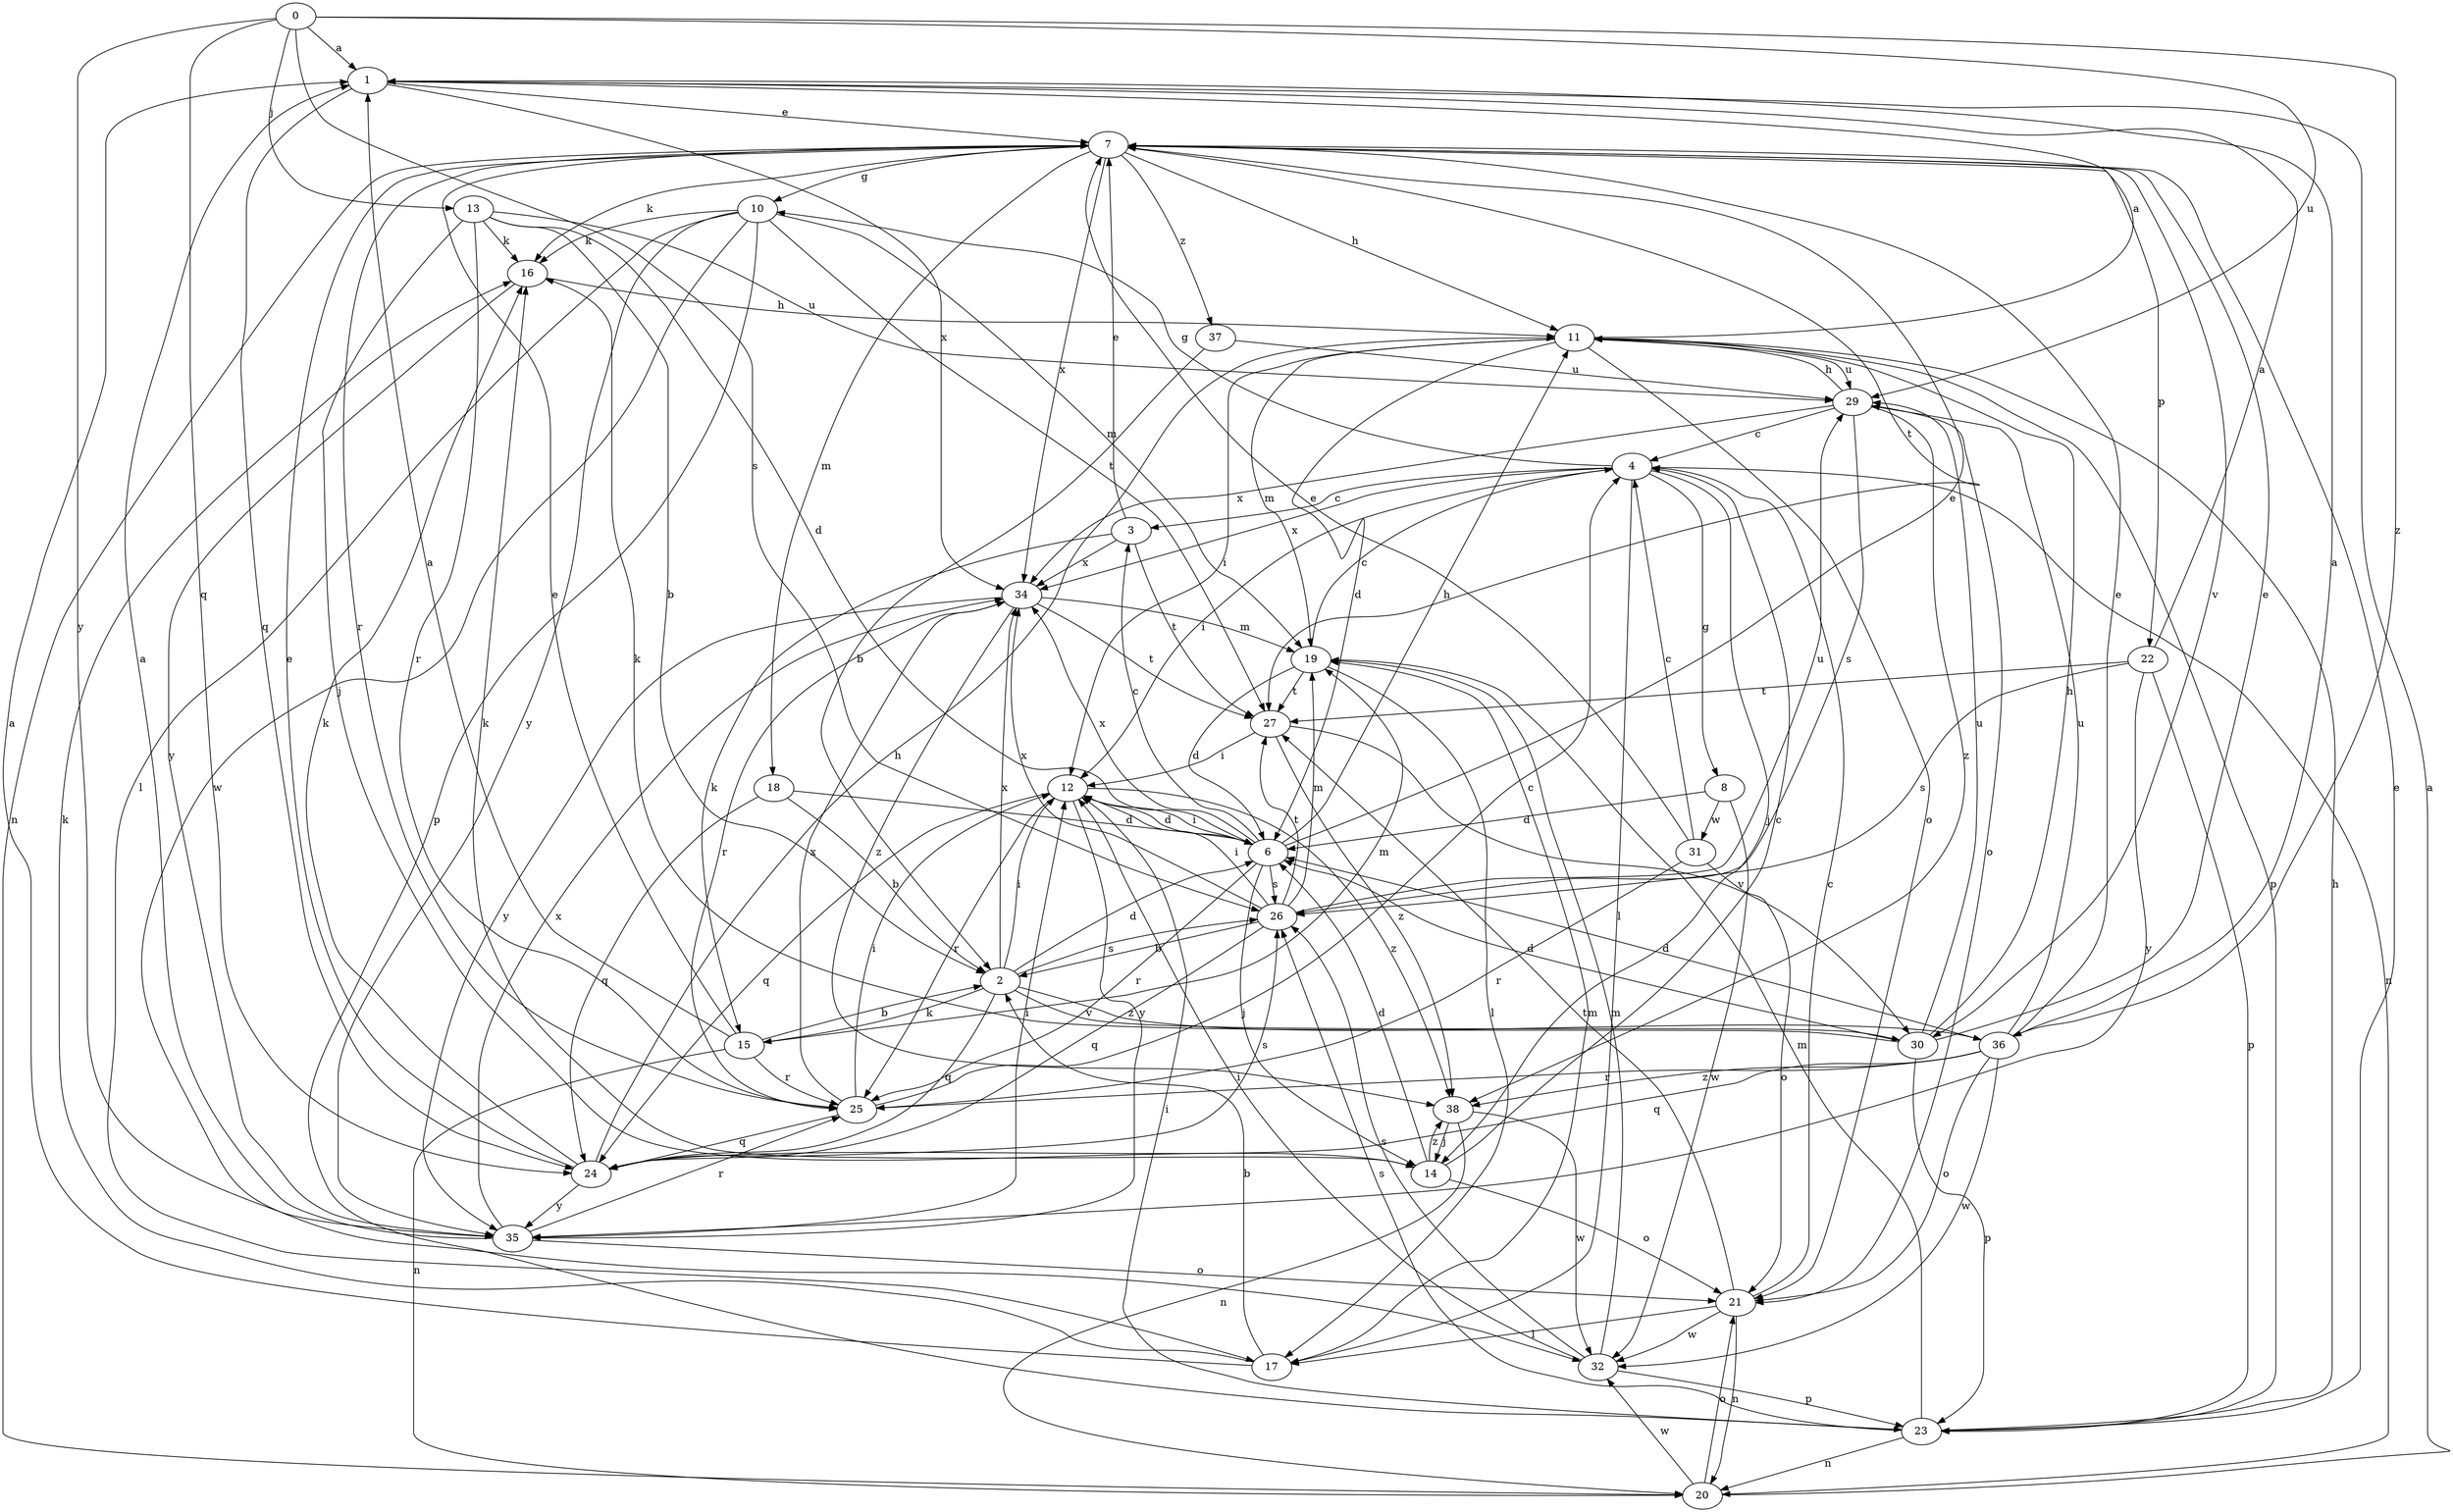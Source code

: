 strict digraph  {
0;
1;
2;
3;
4;
6;
7;
8;
10;
11;
12;
13;
14;
15;
16;
17;
18;
19;
20;
21;
22;
23;
24;
25;
26;
27;
29;
30;
31;
32;
34;
35;
36;
37;
38;
0 -> 1  [label=a];
0 -> 13  [label=j];
0 -> 24  [label=q];
0 -> 26  [label=s];
0 -> 29  [label=u];
0 -> 35  [label=y];
0 -> 36  [label=z];
1 -> 7  [label=e];
1 -> 24  [label=q];
1 -> 34  [label=x];
2 -> 6  [label=d];
2 -> 12  [label=i];
2 -> 15  [label=k];
2 -> 24  [label=q];
2 -> 26  [label=s];
2 -> 30  [label=v];
2 -> 34  [label=x];
2 -> 36  [label=z];
3 -> 7  [label=e];
3 -> 15  [label=k];
3 -> 27  [label=t];
3 -> 34  [label=x];
4 -> 3  [label=c];
4 -> 8  [label=g];
4 -> 10  [label=g];
4 -> 12  [label=i];
4 -> 14  [label=j];
4 -> 17  [label=l];
4 -> 20  [label=n];
4 -> 34  [label=x];
6 -> 3  [label=c];
6 -> 7  [label=e];
6 -> 11  [label=h];
6 -> 12  [label=i];
6 -> 14  [label=j];
6 -> 25  [label=r];
6 -> 26  [label=s];
6 -> 34  [label=x];
7 -> 10  [label=g];
7 -> 11  [label=h];
7 -> 16  [label=k];
7 -> 18  [label=m];
7 -> 20  [label=n];
7 -> 22  [label=p];
7 -> 25  [label=r];
7 -> 27  [label=t];
7 -> 30  [label=v];
7 -> 34  [label=x];
7 -> 37  [label=z];
8 -> 6  [label=d];
8 -> 31  [label=w];
8 -> 32  [label=w];
10 -> 16  [label=k];
10 -> 17  [label=l];
10 -> 19  [label=m];
10 -> 23  [label=p];
10 -> 27  [label=t];
10 -> 32  [label=w];
10 -> 35  [label=y];
11 -> 1  [label=a];
11 -> 6  [label=d];
11 -> 12  [label=i];
11 -> 19  [label=m];
11 -> 21  [label=o];
11 -> 23  [label=p];
11 -> 29  [label=u];
12 -> 6  [label=d];
12 -> 24  [label=q];
12 -> 25  [label=r];
12 -> 35  [label=y];
12 -> 38  [label=z];
13 -> 2  [label=b];
13 -> 6  [label=d];
13 -> 14  [label=j];
13 -> 16  [label=k];
13 -> 25  [label=r];
13 -> 29  [label=u];
14 -> 4  [label=c];
14 -> 6  [label=d];
14 -> 16  [label=k];
14 -> 21  [label=o];
14 -> 38  [label=z];
15 -> 1  [label=a];
15 -> 2  [label=b];
15 -> 7  [label=e];
15 -> 19  [label=m];
15 -> 20  [label=n];
15 -> 25  [label=r];
16 -> 11  [label=h];
16 -> 35  [label=y];
17 -> 1  [label=a];
17 -> 2  [label=b];
17 -> 16  [label=k];
17 -> 19  [label=m];
18 -> 2  [label=b];
18 -> 6  [label=d];
18 -> 24  [label=q];
19 -> 4  [label=c];
19 -> 6  [label=d];
19 -> 17  [label=l];
19 -> 27  [label=t];
20 -> 1  [label=a];
20 -> 21  [label=o];
20 -> 32  [label=w];
21 -> 4  [label=c];
21 -> 17  [label=l];
21 -> 20  [label=n];
21 -> 27  [label=t];
21 -> 32  [label=w];
22 -> 1  [label=a];
22 -> 23  [label=p];
22 -> 26  [label=s];
22 -> 27  [label=t];
22 -> 35  [label=y];
23 -> 7  [label=e];
23 -> 11  [label=h];
23 -> 12  [label=i];
23 -> 19  [label=m];
23 -> 20  [label=n];
23 -> 26  [label=s];
24 -> 7  [label=e];
24 -> 11  [label=h];
24 -> 16  [label=k];
24 -> 26  [label=s];
24 -> 35  [label=y];
25 -> 4  [label=c];
25 -> 12  [label=i];
25 -> 24  [label=q];
25 -> 34  [label=x];
26 -> 2  [label=b];
26 -> 12  [label=i];
26 -> 19  [label=m];
26 -> 24  [label=q];
26 -> 27  [label=t];
26 -> 29  [label=u];
26 -> 34  [label=x];
27 -> 12  [label=i];
27 -> 30  [label=v];
27 -> 38  [label=z];
29 -> 4  [label=c];
29 -> 11  [label=h];
29 -> 21  [label=o];
29 -> 26  [label=s];
29 -> 34  [label=x];
29 -> 38  [label=z];
30 -> 6  [label=d];
30 -> 7  [label=e];
30 -> 11  [label=h];
30 -> 16  [label=k];
30 -> 23  [label=p];
30 -> 29  [label=u];
31 -> 4  [label=c];
31 -> 7  [label=e];
31 -> 21  [label=o];
31 -> 25  [label=r];
32 -> 12  [label=i];
32 -> 19  [label=m];
32 -> 23  [label=p];
32 -> 26  [label=s];
34 -> 19  [label=m];
34 -> 25  [label=r];
34 -> 27  [label=t];
34 -> 35  [label=y];
34 -> 38  [label=z];
35 -> 1  [label=a];
35 -> 12  [label=i];
35 -> 21  [label=o];
35 -> 25  [label=r];
35 -> 34  [label=x];
36 -> 1  [label=a];
36 -> 6  [label=d];
36 -> 7  [label=e];
36 -> 21  [label=o];
36 -> 24  [label=q];
36 -> 25  [label=r];
36 -> 29  [label=u];
36 -> 32  [label=w];
36 -> 38  [label=z];
37 -> 2  [label=b];
37 -> 29  [label=u];
38 -> 14  [label=j];
38 -> 20  [label=n];
38 -> 32  [label=w];
}
